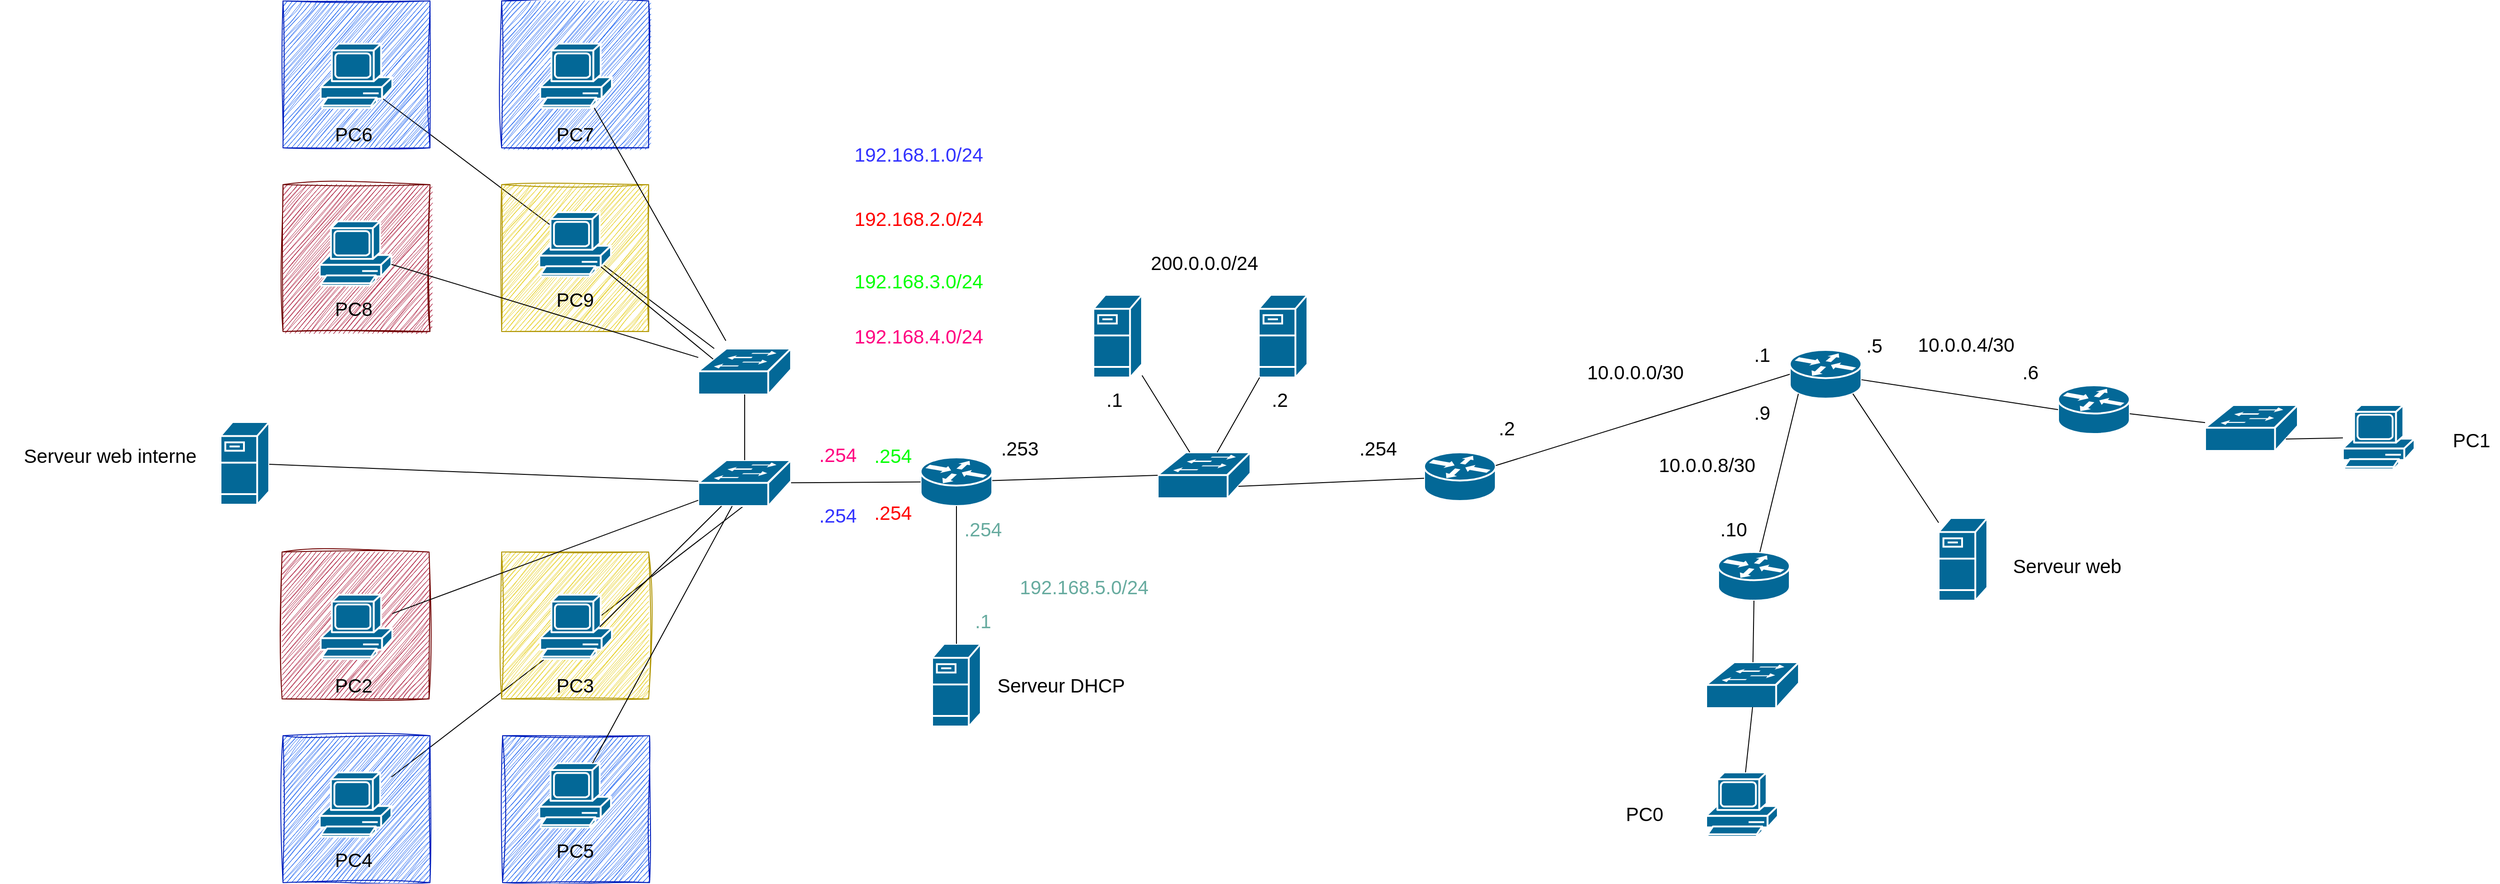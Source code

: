 <mxfile>
    <diagram name="Page-1" id="PL8FBgqpoX9_ajNjSibn">
        <mxGraphModel dx="1637" dy="1788" grid="1" gridSize="10" guides="1" tooltips="1" connect="1" arrows="1" fold="1" page="1" pageScale="1" pageWidth="827" pageHeight="1169" math="0" shadow="0">
            <root>
                <mxCell id="0"/>
                <mxCell id="1" parent="0"/>
                <mxCell id="29" value="" style="endArrow=none;html=1;entryX=0.5;entryY=0.98;entryDx=0;entryDy=0;entryPerimeter=0;" edge="1" parent="1" source="22" target="nN-Kl79zagI6-Grizh-g-14">
                    <mxGeometry width="50" height="50" relative="1" as="geometry">
                        <mxPoint x="90" y="590" as="sourcePoint"/>
                        <mxPoint x="140" y="540" as="targetPoint"/>
                    </mxGeometry>
                </mxCell>
                <mxCell id="12" value="" style="endArrow=none;html=1;entryX=0.86;entryY=0.85;entryDx=0;entryDy=0;entryPerimeter=0;" edge="1" parent="1" source="nN-Kl79zagI6-Grizh-g-12" target="nN-Kl79zagI6-Grizh-g-2">
                    <mxGeometry width="50" height="50" relative="1" as="geometry">
                        <mxPoint x="120" y="100" as="sourcePoint"/>
                        <mxPoint x="170" y="50" as="targetPoint"/>
                    </mxGeometry>
                </mxCell>
                <mxCell id="8" value="" style="whiteSpace=wrap;html=1;aspect=fixed;fillColor=#0050ef;strokeColor=#001DBC;rounded=0;glass=0;sketch=1;curveFitting=1;jiggle=2;fontColor=#ffffff;" vertex="1" parent="1">
                    <mxGeometry x="-82" y="-200" width="160" height="160" as="geometry"/>
                </mxCell>
                <mxCell id="7" value="" style="whiteSpace=wrap;html=1;aspect=fixed;fillColor=#0050ef;strokeColor=#001DBC;rounded=0;glass=0;sketch=1;curveFitting=1;jiggle=2;fontColor=#ffffff;" vertex="1" parent="1">
                    <mxGeometry x="156" y="-200" width="160" height="160" as="geometry"/>
                </mxCell>
                <mxCell id="4" value="" style="whiteSpace=wrap;html=1;aspect=fixed;fillColor=#e3c800;fontColor=#000000;strokeColor=#B09500;rounded=0;glass=0;sketch=1;curveFitting=1;jiggle=2;" vertex="1" parent="1">
                    <mxGeometry x="156" width="160" height="160" as="geometry"/>
                </mxCell>
                <mxCell id="2" value="" style="whiteSpace=wrap;html=1;aspect=fixed;fillColor=#a20025;fontColor=#ffffff;strokeColor=#6F0000;rounded=0;glass=0;sketch=1;curveFitting=1;jiggle=2;" vertex="1" parent="1">
                    <mxGeometry x="-82" width="160" height="160" as="geometry"/>
                </mxCell>
                <mxCell id="nN-Kl79zagI6-Grizh-g-1" value="" style="shape=mxgraph.cisco.computers_and_peripherals.pc;html=1;pointerEvents=1;dashed=0;fillColor=#036897;strokeColor=#ffffff;strokeWidth=2;verticalLabelPosition=bottom;verticalAlign=top;align=center;outlineConnect=0;" parent="1" vertex="1">
                    <mxGeometry x="198" y="-153.5" width="78" height="70" as="geometry"/>
                </mxCell>
                <mxCell id="nN-Kl79zagI6-Grizh-g-2" value="" style="shape=mxgraph.cisco.computers_and_peripherals.pc;html=1;pointerEvents=1;dashed=0;fillColor=#036897;strokeColor=#ffffff;strokeWidth=2;verticalLabelPosition=bottom;verticalAlign=top;align=center;outlineConnect=0;" parent="1" vertex="1">
                    <mxGeometry x="-41" y="-153.5" width="78" height="70" as="geometry"/>
                </mxCell>
                <mxCell id="nN-Kl79zagI6-Grizh-g-3" value="" style="shape=mxgraph.cisco.computers_and_peripherals.pc;html=1;pointerEvents=1;dashed=0;fillColor=#036897;strokeColor=#ffffff;strokeWidth=2;verticalLabelPosition=bottom;verticalAlign=top;align=center;outlineConnect=0;" parent="1" vertex="1">
                    <mxGeometry x="197" y="30" width="78" height="70" as="geometry"/>
                </mxCell>
                <mxCell id="nN-Kl79zagI6-Grizh-g-4" value="" style="shape=mxgraph.cisco.computers_and_peripherals.pc;html=1;pointerEvents=1;dashed=0;fillColor=#036897;strokeColor=#ffffff;strokeWidth=2;verticalLabelPosition=bottom;verticalAlign=top;align=center;outlineConnect=0;" parent="1" vertex="1">
                    <mxGeometry x="-42" y="40" width="78" height="70" as="geometry"/>
                </mxCell>
                <mxCell id="nN-Kl79zagI6-Grizh-g-11" value="" style="shape=mxgraph.cisco.switches.workgroup_switch;sketch=0;html=1;pointerEvents=1;dashed=0;fillColor=#036897;strokeColor=#ffffff;strokeWidth=2;verticalLabelPosition=bottom;verticalAlign=top;align=center;outlineConnect=0;" parent="1" vertex="1">
                    <mxGeometry x="870" y="291.5" width="101" height="50" as="geometry"/>
                </mxCell>
                <mxCell id="nN-Kl79zagI6-Grizh-g-12" value="" style="shape=mxgraph.cisco.switches.workgroup_switch;sketch=0;html=1;pointerEvents=1;dashed=0;fillColor=#036897;strokeColor=#ffffff;strokeWidth=2;verticalLabelPosition=bottom;verticalAlign=top;align=center;outlineConnect=0;" parent="1" vertex="1">
                    <mxGeometry x="370" y="178.5" width="101" height="50" as="geometry"/>
                </mxCell>
                <mxCell id="nN-Kl79zagI6-Grizh-g-13" value="" style="shape=mxgraph.cisco.routers.router;sketch=0;html=1;pointerEvents=1;dashed=0;fillColor=#036897;strokeColor=#ffffff;strokeWidth=2;verticalLabelPosition=bottom;verticalAlign=top;align=center;outlineConnect=0;" parent="1" vertex="1">
                    <mxGeometry x="612" y="297" width="78" height="53" as="geometry"/>
                </mxCell>
                <mxCell id="nN-Kl79zagI6-Grizh-g-14" value="" style="shape=mxgraph.cisco.switches.workgroup_switch;sketch=0;html=1;pointerEvents=1;dashed=0;fillColor=#036897;strokeColor=#ffffff;strokeWidth=2;verticalLabelPosition=bottom;verticalAlign=top;align=center;outlineConnect=0;" parent="1" vertex="1">
                    <mxGeometry x="370" y="300" width="101" height="50" as="geometry"/>
                </mxCell>
                <mxCell id="nN-Kl79zagI6-Grizh-g-15" value="" style="shape=mxgraph.cisco.servers.fileserver;sketch=0;html=1;pointerEvents=1;dashed=0;fillColor=#036897;strokeColor=#ffffff;strokeWidth=2;verticalLabelPosition=bottom;verticalAlign=top;align=center;outlineConnect=0;" parent="1" vertex="1">
                    <mxGeometry x="800" y="120" width="53" height="90" as="geometry"/>
                </mxCell>
                <mxCell id="nN-Kl79zagI6-Grizh-g-16" value="" style="shape=mxgraph.cisco.servers.fileserver;sketch=0;html=1;pointerEvents=1;dashed=0;fillColor=#036897;strokeColor=#ffffff;strokeWidth=2;verticalLabelPosition=bottom;verticalAlign=top;align=center;outlineConnect=0;" parent="1" vertex="1">
                    <mxGeometry x="980" y="120" width="53" height="90" as="geometry"/>
                </mxCell>
                <mxCell id="nN-Kl79zagI6-Grizh-g-17" value="" style="shape=mxgraph.cisco.routers.router;sketch=0;html=1;pointerEvents=1;dashed=0;fillColor=#036897;strokeColor=#ffffff;strokeWidth=2;verticalLabelPosition=bottom;verticalAlign=top;align=center;outlineConnect=0;" parent="1" vertex="1">
                    <mxGeometry x="1160" y="291.5" width="78" height="53" as="geometry"/>
                </mxCell>
                <mxCell id="nN-Kl79zagI6-Grizh-g-18" value="" style="shape=mxgraph.cisco.routers.router;sketch=0;html=1;pointerEvents=1;dashed=0;fillColor=#036897;strokeColor=#ffffff;strokeWidth=2;verticalLabelPosition=bottom;verticalAlign=top;align=center;outlineConnect=0;" parent="1" vertex="1">
                    <mxGeometry x="1480" y="400" width="78" height="53" as="geometry"/>
                </mxCell>
                <mxCell id="nN-Kl79zagI6-Grizh-g-20" value="" style="shape=mxgraph.cisco.switches.workgroup_switch;sketch=0;html=1;pointerEvents=1;dashed=0;fillColor=#036897;strokeColor=#ffffff;strokeWidth=2;verticalLabelPosition=bottom;verticalAlign=top;align=center;outlineConnect=0;" parent="1" vertex="1">
                    <mxGeometry x="1467" y="520" width="101" height="50" as="geometry"/>
                </mxCell>
                <mxCell id="nN-Kl79zagI6-Grizh-g-21" value="" style="shape=mxgraph.cisco.routers.router;sketch=0;html=1;pointerEvents=1;dashed=0;fillColor=#036897;strokeColor=#ffffff;strokeWidth=2;verticalLabelPosition=bottom;verticalAlign=top;align=center;outlineConnect=0;" parent="1" vertex="1">
                    <mxGeometry x="1558" y="180" width="78" height="53" as="geometry"/>
                </mxCell>
                <mxCell id="nN-Kl79zagI6-Grizh-g-22" value="" style="shape=mxgraph.cisco.routers.router;sketch=0;html=1;pointerEvents=1;dashed=0;fillColor=#036897;strokeColor=#ffffff;strokeWidth=2;verticalLabelPosition=bottom;verticalAlign=top;align=center;outlineConnect=0;" parent="1" vertex="1">
                    <mxGeometry x="1850" y="218.5" width="78" height="53" as="geometry"/>
                </mxCell>
                <mxCell id="nN-Kl79zagI6-Grizh-g-23" value="" style="shape=mxgraph.cisco.switches.workgroup_switch;sketch=0;html=1;pointerEvents=1;dashed=0;fillColor=#036897;strokeColor=#ffffff;strokeWidth=2;verticalLabelPosition=bottom;verticalAlign=top;align=center;outlineConnect=0;" parent="1" vertex="1">
                    <mxGeometry x="2010" y="240" width="101" height="50" as="geometry"/>
                </mxCell>
                <mxCell id="nN-Kl79zagI6-Grizh-g-24" value="" style="shape=mxgraph.cisco.servers.fileserver;sketch=0;html=1;pointerEvents=1;dashed=0;fillColor=#036897;strokeColor=#ffffff;strokeWidth=2;verticalLabelPosition=bottom;verticalAlign=top;align=center;outlineConnect=0;" parent="1" vertex="1">
                    <mxGeometry x="1720" y="363" width="53" height="90" as="geometry"/>
                </mxCell>
                <mxCell id="nN-Kl79zagI6-Grizh-g-30" value="" style="endArrow=none;html=1;rounded=0;" parent="1" source="nN-Kl79zagI6-Grizh-g-12" target="nN-Kl79zagI6-Grizh-g-14" edge="1">
                    <mxGeometry width="50" height="50" relative="1" as="geometry">
                        <mxPoint x="307" y="580" as="sourcePoint"/>
                        <mxPoint x="461" y="389" as="targetPoint"/>
                    </mxGeometry>
                </mxCell>
                <mxCell id="nN-Kl79zagI6-Grizh-g-32" value="" style="endArrow=none;html=1;rounded=0;" parent="1" source="nN-Kl79zagI6-Grizh-g-1" edge="1">
                    <mxGeometry width="50" height="50" relative="1" as="geometry">
                        <mxPoint x="176.5" y="80" as="sourcePoint"/>
                        <mxPoint x="400" y="170" as="targetPoint"/>
                    </mxGeometry>
                </mxCell>
                <mxCell id="nN-Kl79zagI6-Grizh-g-36" value="" style="endArrow=none;html=1;rounded=0;" parent="1" source="nN-Kl79zagI6-Grizh-g-13" target="nN-Kl79zagI6-Grizh-g-14" edge="1">
                    <mxGeometry width="50" height="50" relative="1" as="geometry">
                        <mxPoint x="340" y="370" as="sourcePoint"/>
                        <mxPoint x="390" y="320" as="targetPoint"/>
                    </mxGeometry>
                </mxCell>
                <mxCell id="nN-Kl79zagI6-Grizh-g-37" value="" style="endArrow=none;html=1;rounded=0;entryX=0;entryY=0.5;entryDx=0;entryDy=0;entryPerimeter=0;" parent="1" source="nN-Kl79zagI6-Grizh-g-13" target="nN-Kl79zagI6-Grizh-g-11" edge="1">
                    <mxGeometry width="50" height="50" relative="1" as="geometry">
                        <mxPoint x="860" y="370" as="sourcePoint"/>
                        <mxPoint x="910" y="320" as="targetPoint"/>
                    </mxGeometry>
                </mxCell>
                <mxCell id="nN-Kl79zagI6-Grizh-g-38" value="" style="endArrow=none;html=1;rounded=0;" parent="1" source="nN-Kl79zagI6-Grizh-g-15" target="nN-Kl79zagI6-Grizh-g-11" edge="1">
                    <mxGeometry width="50" height="50" relative="1" as="geometry">
                        <mxPoint x="860" y="370" as="sourcePoint"/>
                        <mxPoint x="910" y="320" as="targetPoint"/>
                    </mxGeometry>
                </mxCell>
                <mxCell id="nN-Kl79zagI6-Grizh-g-39" value="" style="endArrow=none;html=1;rounded=0;" parent="1" source="nN-Kl79zagI6-Grizh-g-16" target="nN-Kl79zagI6-Grizh-g-11" edge="1">
                    <mxGeometry width="50" height="50" relative="1" as="geometry">
                        <mxPoint x="860" y="370" as="sourcePoint"/>
                        <mxPoint x="910" y="320" as="targetPoint"/>
                    </mxGeometry>
                </mxCell>
                <mxCell id="nN-Kl79zagI6-Grizh-g-40" value="" style="endArrow=none;html=1;rounded=0;entryX=0.87;entryY=0.74;entryDx=0;entryDy=0;entryPerimeter=0;" parent="1" source="nN-Kl79zagI6-Grizh-g-17" target="nN-Kl79zagI6-Grizh-g-11" edge="1">
                    <mxGeometry width="50" height="50" relative="1" as="geometry">
                        <mxPoint x="860" y="440" as="sourcePoint"/>
                        <mxPoint x="910" y="390" as="targetPoint"/>
                    </mxGeometry>
                </mxCell>
                <mxCell id="nN-Kl79zagI6-Grizh-g-41" value="" style="endArrow=none;html=1;rounded=0;entryX=0;entryY=0.5;entryDx=0;entryDy=0;entryPerimeter=0;" parent="1" source="nN-Kl79zagI6-Grizh-g-17" target="nN-Kl79zagI6-Grizh-g-21" edge="1">
                    <mxGeometry width="50" height="50" relative="1" as="geometry">
                        <mxPoint x="1420" y="280" as="sourcePoint"/>
                        <mxPoint x="1470" y="230" as="targetPoint"/>
                    </mxGeometry>
                </mxCell>
                <mxCell id="nN-Kl79zagI6-Grizh-g-42" value="" style="endArrow=none;html=1;rounded=0;entryX=0.12;entryY=0.9;entryDx=0;entryDy=0;entryPerimeter=0;" parent="1" source="nN-Kl79zagI6-Grizh-g-18" target="nN-Kl79zagI6-Grizh-g-21" edge="1">
                    <mxGeometry width="50" height="50" relative="1" as="geometry">
                        <mxPoint x="1370" y="440" as="sourcePoint"/>
                        <mxPoint x="1420" y="390" as="targetPoint"/>
                    </mxGeometry>
                </mxCell>
                <mxCell id="nN-Kl79zagI6-Grizh-g-43" value="" style="endArrow=none;html=1;rounded=0;exitX=0;exitY=0.5;exitDx=0;exitDy=0;exitPerimeter=0;" parent="1" source="nN-Kl79zagI6-Grizh-g-22" target="nN-Kl79zagI6-Grizh-g-21" edge="1">
                    <mxGeometry width="50" height="50" relative="1" as="geometry">
                        <mxPoint x="1370" y="440" as="sourcePoint"/>
                        <mxPoint x="1420" y="390" as="targetPoint"/>
                    </mxGeometry>
                </mxCell>
                <mxCell id="nN-Kl79zagI6-Grizh-g-44" value="" style="endArrow=none;html=1;rounded=0;entryX=0.88;entryY=0.9;entryDx=0;entryDy=0;entryPerimeter=0;" parent="1" source="nN-Kl79zagI6-Grizh-g-24" target="nN-Kl79zagI6-Grizh-g-21" edge="1">
                    <mxGeometry width="50" height="50" relative="1" as="geometry">
                        <mxPoint x="1510" y="380" as="sourcePoint"/>
                        <mxPoint x="1560" y="330" as="targetPoint"/>
                    </mxGeometry>
                </mxCell>
                <mxCell id="nN-Kl79zagI6-Grizh-g-45" value="" style="endArrow=none;html=1;rounded=0;" parent="1" source="nN-Kl79zagI6-Grizh-g-23" target="nN-Kl79zagI6-Grizh-g-22" edge="1">
                    <mxGeometry width="50" height="50" relative="1" as="geometry">
                        <mxPoint x="1510" y="380" as="sourcePoint"/>
                        <mxPoint x="1560" y="330" as="targetPoint"/>
                    </mxGeometry>
                </mxCell>
                <mxCell id="nN-Kl79zagI6-Grizh-g-46" value="" style="shape=mxgraph.cisco.computers_and_peripherals.pc;html=1;pointerEvents=1;dashed=0;fillColor=#036897;strokeColor=#ffffff;strokeWidth=2;verticalLabelPosition=bottom;verticalAlign=top;align=center;outlineConnect=0;" parent="1" vertex="1">
                    <mxGeometry x="2160" y="240" width="78" height="70" as="geometry"/>
                </mxCell>
                <mxCell id="nN-Kl79zagI6-Grizh-g-47" value="" style="endArrow=none;html=1;rounded=0;entryX=0.87;entryY=0.74;entryDx=0;entryDy=0;entryPerimeter=0;" parent="1" source="nN-Kl79zagI6-Grizh-g-46" target="nN-Kl79zagI6-Grizh-g-23" edge="1">
                    <mxGeometry width="50" height="50" relative="1" as="geometry">
                        <mxPoint x="1830" y="480" as="sourcePoint"/>
                        <mxPoint x="1880" y="430" as="targetPoint"/>
                    </mxGeometry>
                </mxCell>
                <mxCell id="nN-Kl79zagI6-Grizh-g-48" value="" style="endArrow=none;html=1;rounded=0;entryX=0.5;entryY=1;entryDx=0;entryDy=0;entryPerimeter=0;" parent="1" source="nN-Kl79zagI6-Grizh-g-20" target="nN-Kl79zagI6-Grizh-g-18" edge="1">
                    <mxGeometry width="50" height="50" relative="1" as="geometry">
                        <mxPoint x="1830" y="480" as="sourcePoint"/>
                        <mxPoint x="1880" y="430" as="targetPoint"/>
                    </mxGeometry>
                </mxCell>
                <mxCell id="nN-Kl79zagI6-Grizh-g-50" value="" style="shape=mxgraph.cisco.computers_and_peripherals.pc;html=1;pointerEvents=1;dashed=0;fillColor=#036897;strokeColor=#ffffff;strokeWidth=2;verticalLabelPosition=bottom;verticalAlign=top;align=center;outlineConnect=0;" parent="1" vertex="1">
                    <mxGeometry x="1467" y="640" width="78" height="70" as="geometry"/>
                </mxCell>
                <mxCell id="nN-Kl79zagI6-Grizh-g-51" value="" style="endArrow=none;html=1;rounded=0;entryX=0.5;entryY=0.98;entryDx=0;entryDy=0;entryPerimeter=0;" parent="1" source="nN-Kl79zagI6-Grizh-g-50" target="nN-Kl79zagI6-Grizh-g-20" edge="1">
                    <mxGeometry width="50" height="50" relative="1" as="geometry">
                        <mxPoint x="1740" y="480" as="sourcePoint"/>
                        <mxPoint x="1790" y="430" as="targetPoint"/>
                    </mxGeometry>
                </mxCell>
                <mxCell id="nN-Kl79zagI6-Grizh-g-52" value="&lt;font style=&quot;font-size: 21px;&quot;&gt;10.0.0.0/30&lt;/font&gt;" style="text;html=1;strokeColor=none;fillColor=none;align=center;verticalAlign=middle;whiteSpace=wrap;rounded=0;" parent="1" vertex="1">
                    <mxGeometry x="1360" y="188.5" width="60" height="30" as="geometry"/>
                </mxCell>
                <mxCell id="nN-Kl79zagI6-Grizh-g-53" value="&lt;font style=&quot;font-size: 21px;&quot;&gt;.1&lt;/font&gt;" style="text;html=1;strokeColor=none;fillColor=none;align=center;verticalAlign=middle;whiteSpace=wrap;rounded=0;" parent="1" vertex="1">
                    <mxGeometry x="1498" y="170" width="60" height="30" as="geometry"/>
                </mxCell>
                <mxCell id="nN-Kl79zagI6-Grizh-g-54" value="&lt;font style=&quot;font-size: 21px;&quot;&gt;.2&lt;/font&gt;" style="text;html=1;strokeColor=none;fillColor=none;align=center;verticalAlign=middle;whiteSpace=wrap;rounded=0;" parent="1" vertex="1">
                    <mxGeometry x="1220" y="250" width="60" height="30" as="geometry"/>
                </mxCell>
                <mxCell id="nN-Kl79zagI6-Grizh-g-55" value="&lt;font style=&quot;font-size: 21px;&quot;&gt;10.0.0.4/30&lt;/font&gt;" style="text;html=1;strokeColor=none;fillColor=none;align=center;verticalAlign=middle;whiteSpace=wrap;rounded=0;" parent="1" vertex="1">
                    <mxGeometry x="1720" y="158.5" width="60" height="30" as="geometry"/>
                </mxCell>
                <mxCell id="nN-Kl79zagI6-Grizh-g-56" value="&lt;font style=&quot;font-size: 21px;&quot;&gt;10.0.0.8/30&lt;/font&gt;" style="text;html=1;strokeColor=none;fillColor=none;align=center;verticalAlign=middle;whiteSpace=wrap;rounded=0;" parent="1" vertex="1">
                    <mxGeometry x="1438" y="290" width="60" height="30" as="geometry"/>
                </mxCell>
                <mxCell id="nN-Kl79zagI6-Grizh-g-57" value="&lt;font style=&quot;font-size: 21px;&quot;&gt;.6&lt;/font&gt;" style="text;html=1;strokeColor=none;fillColor=none;align=center;verticalAlign=middle;whiteSpace=wrap;rounded=0;" parent="1" vertex="1">
                    <mxGeometry x="1790" y="188.5" width="60" height="30" as="geometry"/>
                </mxCell>
                <mxCell id="nN-Kl79zagI6-Grizh-g-58" value="&lt;font style=&quot;font-size: 21px;&quot;&gt;.5&lt;/font&gt;" style="text;html=1;strokeColor=none;fillColor=none;align=center;verticalAlign=middle;whiteSpace=wrap;rounded=0;" parent="1" vertex="1">
                    <mxGeometry x="1620" y="160" width="60" height="30" as="geometry"/>
                </mxCell>
                <mxCell id="nN-Kl79zagI6-Grizh-g-60" value="&lt;font style=&quot;font-size: 21px;&quot;&gt;.10&lt;/font&gt;" style="text;html=1;strokeColor=none;fillColor=none;align=center;verticalAlign=middle;whiteSpace=wrap;rounded=0;" parent="1" vertex="1">
                    <mxGeometry x="1467" y="360" width="60" height="30" as="geometry"/>
                </mxCell>
                <mxCell id="nN-Kl79zagI6-Grizh-g-61" value="&lt;font style=&quot;font-size: 21px;&quot;&gt;.9&lt;/font&gt;" style="text;html=1;strokeColor=none;fillColor=none;align=center;verticalAlign=middle;whiteSpace=wrap;rounded=0;" parent="1" vertex="1">
                    <mxGeometry x="1498" y="233" width="60" height="30" as="geometry"/>
                </mxCell>
                <mxCell id="nN-Kl79zagI6-Grizh-g-65" value="&lt;font style=&quot;font-size: 21px;&quot;&gt;200.0.0.0/24&lt;/font&gt;" style="text;html=1;strokeColor=none;fillColor=none;align=center;verticalAlign=middle;whiteSpace=wrap;rounded=0;" parent="1" vertex="1">
                    <mxGeometry x="890.5" y="70" width="60" height="30" as="geometry"/>
                </mxCell>
                <mxCell id="nN-Kl79zagI6-Grizh-g-66" value="&lt;font style=&quot;font-size: 21px;&quot;&gt;.254&lt;/font&gt;" style="text;html=1;strokeColor=none;fillColor=none;align=center;verticalAlign=middle;whiteSpace=wrap;rounded=0;" parent="1" vertex="1">
                    <mxGeometry x="1080" y="271.5" width="60" height="30" as="geometry"/>
                </mxCell>
                <mxCell id="nN-Kl79zagI6-Grizh-g-67" value="&lt;font style=&quot;font-size: 21px;&quot;&gt;.253&lt;/font&gt;" style="text;html=1;strokeColor=none;fillColor=none;align=center;verticalAlign=middle;whiteSpace=wrap;rounded=0;" parent="1" vertex="1">
                    <mxGeometry x="690" y="271.5" width="60" height="30" as="geometry"/>
                </mxCell>
                <mxCell id="nN-Kl79zagI6-Grizh-g-68" value="&lt;font style=&quot;font-size: 21px;&quot;&gt;.1&lt;/font&gt;" style="text;html=1;strokeColor=none;fillColor=none;align=center;verticalAlign=middle;whiteSpace=wrap;rounded=0;" parent="1" vertex="1">
                    <mxGeometry x="793" y="218.5" width="60" height="30" as="geometry"/>
                </mxCell>
                <mxCell id="nN-Kl79zagI6-Grizh-g-69" value="&lt;font style=&quot;font-size: 21px;&quot;&gt;.2&lt;/font&gt;" style="text;html=1;strokeColor=none;fillColor=none;align=center;verticalAlign=middle;whiteSpace=wrap;rounded=0;" parent="1" vertex="1">
                    <mxGeometry x="973" y="218.5" width="60" height="30" as="geometry"/>
                </mxCell>
                <mxCell id="nN-Kl79zagI6-Grizh-g-70" value="" style="shape=mxgraph.cisco.servers.fileserver;sketch=0;html=1;pointerEvents=1;dashed=0;fillColor=#036897;strokeColor=#ffffff;strokeWidth=2;verticalLabelPosition=bottom;verticalAlign=top;align=center;outlineConnect=0;" parent="1" vertex="1">
                    <mxGeometry x="624.5" y="500" width="53" height="90" as="geometry"/>
                </mxCell>
                <mxCell id="nN-Kl79zagI6-Grizh-g-71" value="" style="endArrow=none;html=1;rounded=0;exitX=0.5;exitY=1;exitDx=0;exitDy=0;exitPerimeter=0;" parent="1" source="nN-Kl79zagI6-Grizh-g-13" target="nN-Kl79zagI6-Grizh-g-70" edge="1">
                    <mxGeometry width="50" height="50" relative="1" as="geometry">
                        <mxPoint x="460" y="330" as="sourcePoint"/>
                        <mxPoint x="510" y="280" as="targetPoint"/>
                    </mxGeometry>
                </mxCell>
                <mxCell id="nN-Kl79zagI6-Grizh-g-72" value="&lt;font style=&quot;font-size: 21px;&quot; color=&quot;#3333ff&quot;&gt;192.168.1.0/24&lt;/font&gt;" style="text;html=1;strokeColor=none;fillColor=none;align=center;verticalAlign=middle;whiteSpace=wrap;rounded=0;" parent="1" vertex="1">
                    <mxGeometry x="580" y="-48.5" width="60" height="30" as="geometry"/>
                </mxCell>
                <mxCell id="nN-Kl79zagI6-Grizh-g-73" value="&lt;font style=&quot;font-size: 21px;&quot;&gt;PC0&lt;/font&gt;" style="text;html=1;strokeColor=none;fillColor=none;align=center;verticalAlign=middle;whiteSpace=wrap;rounded=0;" parent="1" vertex="1">
                    <mxGeometry x="1370" y="670" width="60" height="30" as="geometry"/>
                </mxCell>
                <mxCell id="nN-Kl79zagI6-Grizh-g-74" value="&lt;font style=&quot;font-size: 21px;&quot;&gt;PC1&lt;/font&gt;" style="text;html=1;strokeColor=none;fillColor=none;align=center;verticalAlign=middle;whiteSpace=wrap;rounded=0;" parent="1" vertex="1">
                    <mxGeometry x="2270" y="263" width="60" height="30" as="geometry"/>
                </mxCell>
                <mxCell id="nN-Kl79zagI6-Grizh-g-81" value="&lt;font style=&quot;font-size: 21px;&quot;&gt;PC6&lt;/font&gt;" style="text;html=1;strokeColor=none;fillColor=none;align=center;verticalAlign=middle;whiteSpace=wrap;rounded=0;" parent="1" vertex="1">
                    <mxGeometry x="-35" y="-70" width="60" height="30" as="geometry"/>
                </mxCell>
                <mxCell id="nN-Kl79zagI6-Grizh-g-82" value="&lt;div&gt;&lt;font style=&quot;font-size: 21px;&quot;&gt;PC7&lt;/font&gt;&lt;/div&gt;" style="text;html=1;strokeColor=none;fillColor=none;align=center;verticalAlign=middle;whiteSpace=wrap;rounded=0;" parent="1" vertex="1">
                    <mxGeometry x="206" y="-70" width="60" height="30" as="geometry"/>
                </mxCell>
                <mxCell id="nN-Kl79zagI6-Grizh-g-84" value="&lt;font style=&quot;font-size: 21px;&quot;&gt;PC8&lt;/font&gt;" style="text;html=1;strokeColor=none;fillColor=none;align=center;verticalAlign=middle;whiteSpace=wrap;rounded=0;" parent="1" vertex="1">
                    <mxGeometry x="-35" y="120" width="60" height="30" as="geometry"/>
                </mxCell>
                <mxCell id="nN-Kl79zagI6-Grizh-g-85" value="&lt;div&gt;&lt;font style=&quot;font-size: 21px;&quot;&gt;PC9&lt;/font&gt;&lt;/div&gt;" style="text;html=1;strokeColor=none;fillColor=none;align=center;verticalAlign=middle;whiteSpace=wrap;rounded=0;" parent="1" vertex="1">
                    <mxGeometry x="206" y="110" width="60" height="30" as="geometry"/>
                </mxCell>
                <mxCell id="nN-Kl79zagI6-Grizh-g-86" value="&lt;font style=&quot;font-size: 21px;&quot;&gt;Serveur web interne&lt;br&gt;&lt;/font&gt;" style="text;html=1;strokeColor=none;fillColor=none;align=center;verticalAlign=middle;whiteSpace=wrap;rounded=0;" parent="1" vertex="1">
                    <mxGeometry x="-390" y="280" width="240" height="30" as="geometry"/>
                </mxCell>
                <mxCell id="nN-Kl79zagI6-Grizh-g-94" value="&lt;font style=&quot;font-size: 21px;&quot; color=&quot;#ff0000&quot;&gt;192.168.2.0/24&lt;/font&gt;" style="text;html=1;strokeColor=none;fillColor=none;align=center;verticalAlign=middle;whiteSpace=wrap;rounded=0;" parent="1" vertex="1">
                    <mxGeometry x="580" y="21.5" width="60" height="30" as="geometry"/>
                </mxCell>
                <mxCell id="nN-Kl79zagI6-Grizh-g-99" value="&lt;font style=&quot;font-size: 21px;&quot; color=&quot;#00ff00&quot;&gt;192.168.3.0/24&lt;/font&gt;" style="text;html=1;strokeColor=none;fillColor=none;align=center;verticalAlign=middle;whiteSpace=wrap;rounded=0;" parent="1" vertex="1">
                    <mxGeometry x="580" y="90" width="60" height="30" as="geometry"/>
                </mxCell>
                <mxCell id="nN-Kl79zagI6-Grizh-g-102" value="&lt;font style=&quot;font-size: 21px;&quot; color=&quot;#00ff00&quot;&gt;.254&lt;/font&gt;" style="text;html=1;strokeColor=none;fillColor=none;align=center;verticalAlign=middle;whiteSpace=wrap;rounded=0;" parent="1" vertex="1">
                    <mxGeometry x="552" y="280" width="60" height="30" as="geometry"/>
                </mxCell>
                <mxCell id="nN-Kl79zagI6-Grizh-g-103" value="&lt;font style=&quot;font-size: 21px;&quot; color=&quot;#ff0000&quot;&gt;.254&lt;/font&gt;" style="text;html=1;strokeColor=none;fillColor=none;align=center;verticalAlign=middle;whiteSpace=wrap;rounded=0;" parent="1" vertex="1">
                    <mxGeometry x="552" y="341.5" width="60" height="30" as="geometry"/>
                </mxCell>
                <mxCell id="nN-Kl79zagI6-Grizh-g-104" value="&lt;font style=&quot;font-size: 21px;&quot; color=&quot;#3333ff&quot;&gt;.254&lt;/font&gt;" style="text;html=1;strokeColor=none;fillColor=none;align=center;verticalAlign=middle;whiteSpace=wrap;rounded=0;" parent="1" vertex="1">
                    <mxGeometry x="492" y="344.5" width="60" height="30" as="geometry"/>
                </mxCell>
                <mxCell id="nN-Kl79zagI6-Grizh-g-105" value="&lt;font style=&quot;font-size: 21px;&quot; color=&quot;#ff0080&quot;&gt;192.168.4.0/24&lt;/font&gt;" style="text;html=1;strokeColor=none;fillColor=none;align=center;verticalAlign=middle;whiteSpace=wrap;rounded=0;" parent="1" vertex="1">
                    <mxGeometry x="580" y="150" width="60" height="30" as="geometry"/>
                </mxCell>
                <mxCell id="nN-Kl79zagI6-Grizh-g-106" value="&lt;font style=&quot;font-size: 21px;&quot; color=&quot;#ff0080&quot;&gt;.254&lt;/font&gt;" style="text;html=1;strokeColor=none;fillColor=none;align=center;verticalAlign=middle;whiteSpace=wrap;rounded=0;" parent="1" vertex="1">
                    <mxGeometry x="492" y="278.5" width="60" height="30" as="geometry"/>
                </mxCell>
                <mxCell id="nN-Kl79zagI6-Grizh-g-107" value="&lt;font style=&quot;font-size: 21px;&quot;&gt;Serveur DHCP&lt;/font&gt;" style="text;html=1;strokeColor=none;fillColor=none;align=center;verticalAlign=middle;whiteSpace=wrap;rounded=0;" parent="1" vertex="1">
                    <mxGeometry x="660" y="530" width="210" height="30" as="geometry"/>
                </mxCell>
                <mxCell id="nN-Kl79zagI6-Grizh-g-108" value="" style="shape=mxgraph.cisco.servers.fileserver;sketch=0;html=1;pointerEvents=1;dashed=0;fillColor=#036897;strokeColor=#ffffff;strokeWidth=2;verticalLabelPosition=bottom;verticalAlign=top;align=center;outlineConnect=0;" parent="1" vertex="1">
                    <mxGeometry x="-150" y="258.5" width="53" height="90" as="geometry"/>
                </mxCell>
                <mxCell id="nN-Kl79zagI6-Grizh-g-110" value="&lt;font style=&quot;font-size: 21px;&quot;&gt;Serveur web &lt;br&gt;&lt;/font&gt;" style="text;html=1;strokeColor=none;fillColor=none;align=center;verticalAlign=middle;whiteSpace=wrap;rounded=0;" parent="1" vertex="1">
                    <mxGeometry x="1740" y="400" width="240" height="30" as="geometry"/>
                </mxCell>
                <mxCell id="nN-Kl79zagI6-Grizh-g-111" value="&lt;font style=&quot;font-size: 21px;&quot; color=&quot;#67ab9f&quot;&gt;192.168.5.0/24&lt;/font&gt;" style="text;html=1;strokeColor=none;fillColor=none;align=center;verticalAlign=middle;whiteSpace=wrap;rounded=0;" parent="1" vertex="1">
                    <mxGeometry x="760" y="423" width="60" height="30" as="geometry"/>
                </mxCell>
                <mxCell id="nN-Kl79zagI6-Grizh-g-113" value="&lt;font style=&quot;font-size: 21px;&quot; color=&quot;#67ab9f&quot;&gt;.1&lt;/font&gt;" style="text;html=1;strokeColor=none;fillColor=none;align=center;verticalAlign=middle;whiteSpace=wrap;rounded=0;" parent="1" vertex="1">
                    <mxGeometry x="650" y="460" width="60" height="30" as="geometry"/>
                </mxCell>
                <mxCell id="nN-Kl79zagI6-Grizh-g-114" value="&lt;font style=&quot;font-size: 21px;&quot; color=&quot;#67ab9f&quot;&gt;.254&lt;/font&gt;" style="text;html=1;strokeColor=none;fillColor=none;align=center;verticalAlign=middle;whiteSpace=wrap;rounded=0;" parent="1" vertex="1">
                    <mxGeometry x="650" y="360" width="60" height="30" as="geometry"/>
                </mxCell>
                <mxCell id="nN-Kl79zagI6-Grizh-g-116" value="" style="endArrow=none;html=1;rounded=0;" parent="1" source="nN-Kl79zagI6-Grizh-g-108" target="nN-Kl79zagI6-Grizh-g-14" edge="1">
                    <mxGeometry width="50" height="50" relative="1" as="geometry">
                        <mxPoint x="290" y="410" as="sourcePoint"/>
                        <mxPoint x="340" y="360" as="targetPoint"/>
                    </mxGeometry>
                </mxCell>
                <mxCell id="13" value="" style="endArrow=none;html=1;" edge="1" parent="1" source="nN-Kl79zagI6-Grizh-g-4" target="nN-Kl79zagI6-Grizh-g-12">
                    <mxGeometry width="50" height="50" relative="1" as="geometry">
                        <mxPoint x="160" y="250" as="sourcePoint"/>
                        <mxPoint x="210" y="200" as="targetPoint"/>
                    </mxGeometry>
                </mxCell>
                <mxCell id="14" value="" style="endArrow=none;html=1;entryX=0.86;entryY=0.85;entryDx=0;entryDy=0;entryPerimeter=0;exitX=0.16;exitY=0.23;exitDx=0;exitDy=0;exitPerimeter=0;" edge="1" parent="1" source="nN-Kl79zagI6-Grizh-g-12" target="nN-Kl79zagI6-Grizh-g-3">
                    <mxGeometry width="50" height="50" relative="1" as="geometry">
                        <mxPoint x="120" y="100" as="sourcePoint"/>
                        <mxPoint x="170" y="50" as="targetPoint"/>
                    </mxGeometry>
                </mxCell>
                <mxCell id="15" value="" style="whiteSpace=wrap;html=1;aspect=fixed;fillColor=#0050ef;strokeColor=#001DBC;rounded=0;glass=0;sketch=1;curveFitting=1;jiggle=2;fontColor=#ffffff;" vertex="1" parent="1">
                    <mxGeometry x="-82" y="600" width="160" height="160" as="geometry"/>
                </mxCell>
                <mxCell id="16" value="" style="whiteSpace=wrap;html=1;aspect=fixed;fillColor=#0050ef;strokeColor=#001DBC;rounded=0;glass=0;sketch=1;curveFitting=1;jiggle=2;fontColor=#ffffff;" vertex="1" parent="1">
                    <mxGeometry x="157" y="600" width="160" height="160" as="geometry"/>
                </mxCell>
                <mxCell id="17" value="" style="whiteSpace=wrap;html=1;aspect=fixed;fillColor=#e3c800;fontColor=#000000;strokeColor=#B09500;rounded=0;glass=0;sketch=1;curveFitting=1;jiggle=2;" vertex="1" parent="1">
                    <mxGeometry x="156" y="400" width="160" height="160" as="geometry"/>
                </mxCell>
                <mxCell id="18" value="" style="whiteSpace=wrap;html=1;aspect=fixed;fillColor=#a20025;fontColor=#ffffff;strokeColor=#6F0000;rounded=0;glass=0;sketch=1;curveFitting=1;jiggle=2;" vertex="1" parent="1">
                    <mxGeometry x="-83" y="400" width="160" height="160" as="geometry"/>
                </mxCell>
                <mxCell id="19" value="" style="shape=mxgraph.cisco.computers_and_peripherals.pc;html=1;pointerEvents=1;dashed=0;fillColor=#036897;strokeColor=#ffffff;strokeWidth=2;verticalLabelPosition=bottom;verticalAlign=top;align=center;outlineConnect=0;" vertex="1" parent="1">
                    <mxGeometry x="198" y="446.5" width="78" height="70" as="geometry"/>
                </mxCell>
                <mxCell id="20" value="" style="shape=mxgraph.cisco.computers_and_peripherals.pc;html=1;pointerEvents=1;dashed=0;fillColor=#036897;strokeColor=#ffffff;strokeWidth=2;verticalLabelPosition=bottom;verticalAlign=top;align=center;outlineConnect=0;" vertex="1" parent="1">
                    <mxGeometry x="-41" y="446.5" width="78" height="70" as="geometry"/>
                </mxCell>
                <mxCell id="21" value="" style="shape=mxgraph.cisco.computers_and_peripherals.pc;html=1;pointerEvents=1;dashed=0;fillColor=#036897;strokeColor=#ffffff;strokeWidth=2;verticalLabelPosition=bottom;verticalAlign=top;align=center;outlineConnect=0;" vertex="1" parent="1">
                    <mxGeometry x="197" y="630" width="78" height="70" as="geometry"/>
                </mxCell>
                <mxCell id="22" value="" style="shape=mxgraph.cisco.computers_and_peripherals.pc;html=1;pointerEvents=1;dashed=0;fillColor=#036897;strokeColor=#ffffff;strokeWidth=2;verticalLabelPosition=bottom;verticalAlign=top;align=center;outlineConnect=0;" vertex="1" parent="1">
                    <mxGeometry x="-42" y="640" width="78" height="70" as="geometry"/>
                </mxCell>
                <mxCell id="23" value="&lt;font style=&quot;font-size: 21px;&quot;&gt;PC2&lt;/font&gt;" style="text;html=1;strokeColor=none;fillColor=none;align=center;verticalAlign=middle;whiteSpace=wrap;rounded=0;" vertex="1" parent="1">
                    <mxGeometry x="-35" y="530" width="60" height="30" as="geometry"/>
                </mxCell>
                <mxCell id="24" value="&lt;div&gt;&lt;font style=&quot;font-size: 21px;&quot;&gt;PC3&lt;/font&gt;&lt;/div&gt;" style="text;html=1;strokeColor=none;fillColor=none;align=center;verticalAlign=middle;whiteSpace=wrap;rounded=0;" vertex="1" parent="1">
                    <mxGeometry x="206" y="530" width="60" height="30" as="geometry"/>
                </mxCell>
                <mxCell id="25" value="&lt;font style=&quot;font-size: 21px;&quot;&gt;PC4&lt;/font&gt;" style="text;html=1;strokeColor=none;fillColor=none;align=center;verticalAlign=middle;whiteSpace=wrap;rounded=0;" vertex="1" parent="1">
                    <mxGeometry x="-35" y="720" width="60" height="30" as="geometry"/>
                </mxCell>
                <mxCell id="26" value="&lt;div&gt;&lt;font style=&quot;font-size: 21px;&quot;&gt;PC5&lt;/font&gt;&lt;/div&gt;" style="text;html=1;strokeColor=none;fillColor=none;align=center;verticalAlign=middle;whiteSpace=wrap;rounded=0;" vertex="1" parent="1">
                    <mxGeometry x="206" y="710" width="60" height="30" as="geometry"/>
                </mxCell>
                <mxCell id="27" value="" style="endArrow=none;html=1;" edge="1" parent="1" source="20" target="nN-Kl79zagI6-Grizh-g-14">
                    <mxGeometry width="50" height="50" relative="1" as="geometry">
                        <mxPoint x="90" y="500" as="sourcePoint"/>
                        <mxPoint x="140" y="450" as="targetPoint"/>
                    </mxGeometry>
                </mxCell>
                <mxCell id="28" value="" style="endArrow=none;html=1;exitX=0.83;exitY=0.5;exitDx=0;exitDy=0;exitPerimeter=0;" edge="1" parent="1" source="19" target="nN-Kl79zagI6-Grizh-g-14">
                    <mxGeometry width="50" height="50" relative="1" as="geometry">
                        <mxPoint x="90" y="500" as="sourcePoint"/>
                        <mxPoint x="140" y="450" as="targetPoint"/>
                    </mxGeometry>
                </mxCell>
                <mxCell id="30" value="" style="endArrow=none;html=1;" edge="1" parent="1" source="21" target="nN-Kl79zagI6-Grizh-g-14">
                    <mxGeometry width="50" height="50" relative="1" as="geometry">
                        <mxPoint x="90" y="590" as="sourcePoint"/>
                        <mxPoint x="140" y="540" as="targetPoint"/>
                    </mxGeometry>
                </mxCell>
            </root>
        </mxGraphModel>
    </diagram>
</mxfile>